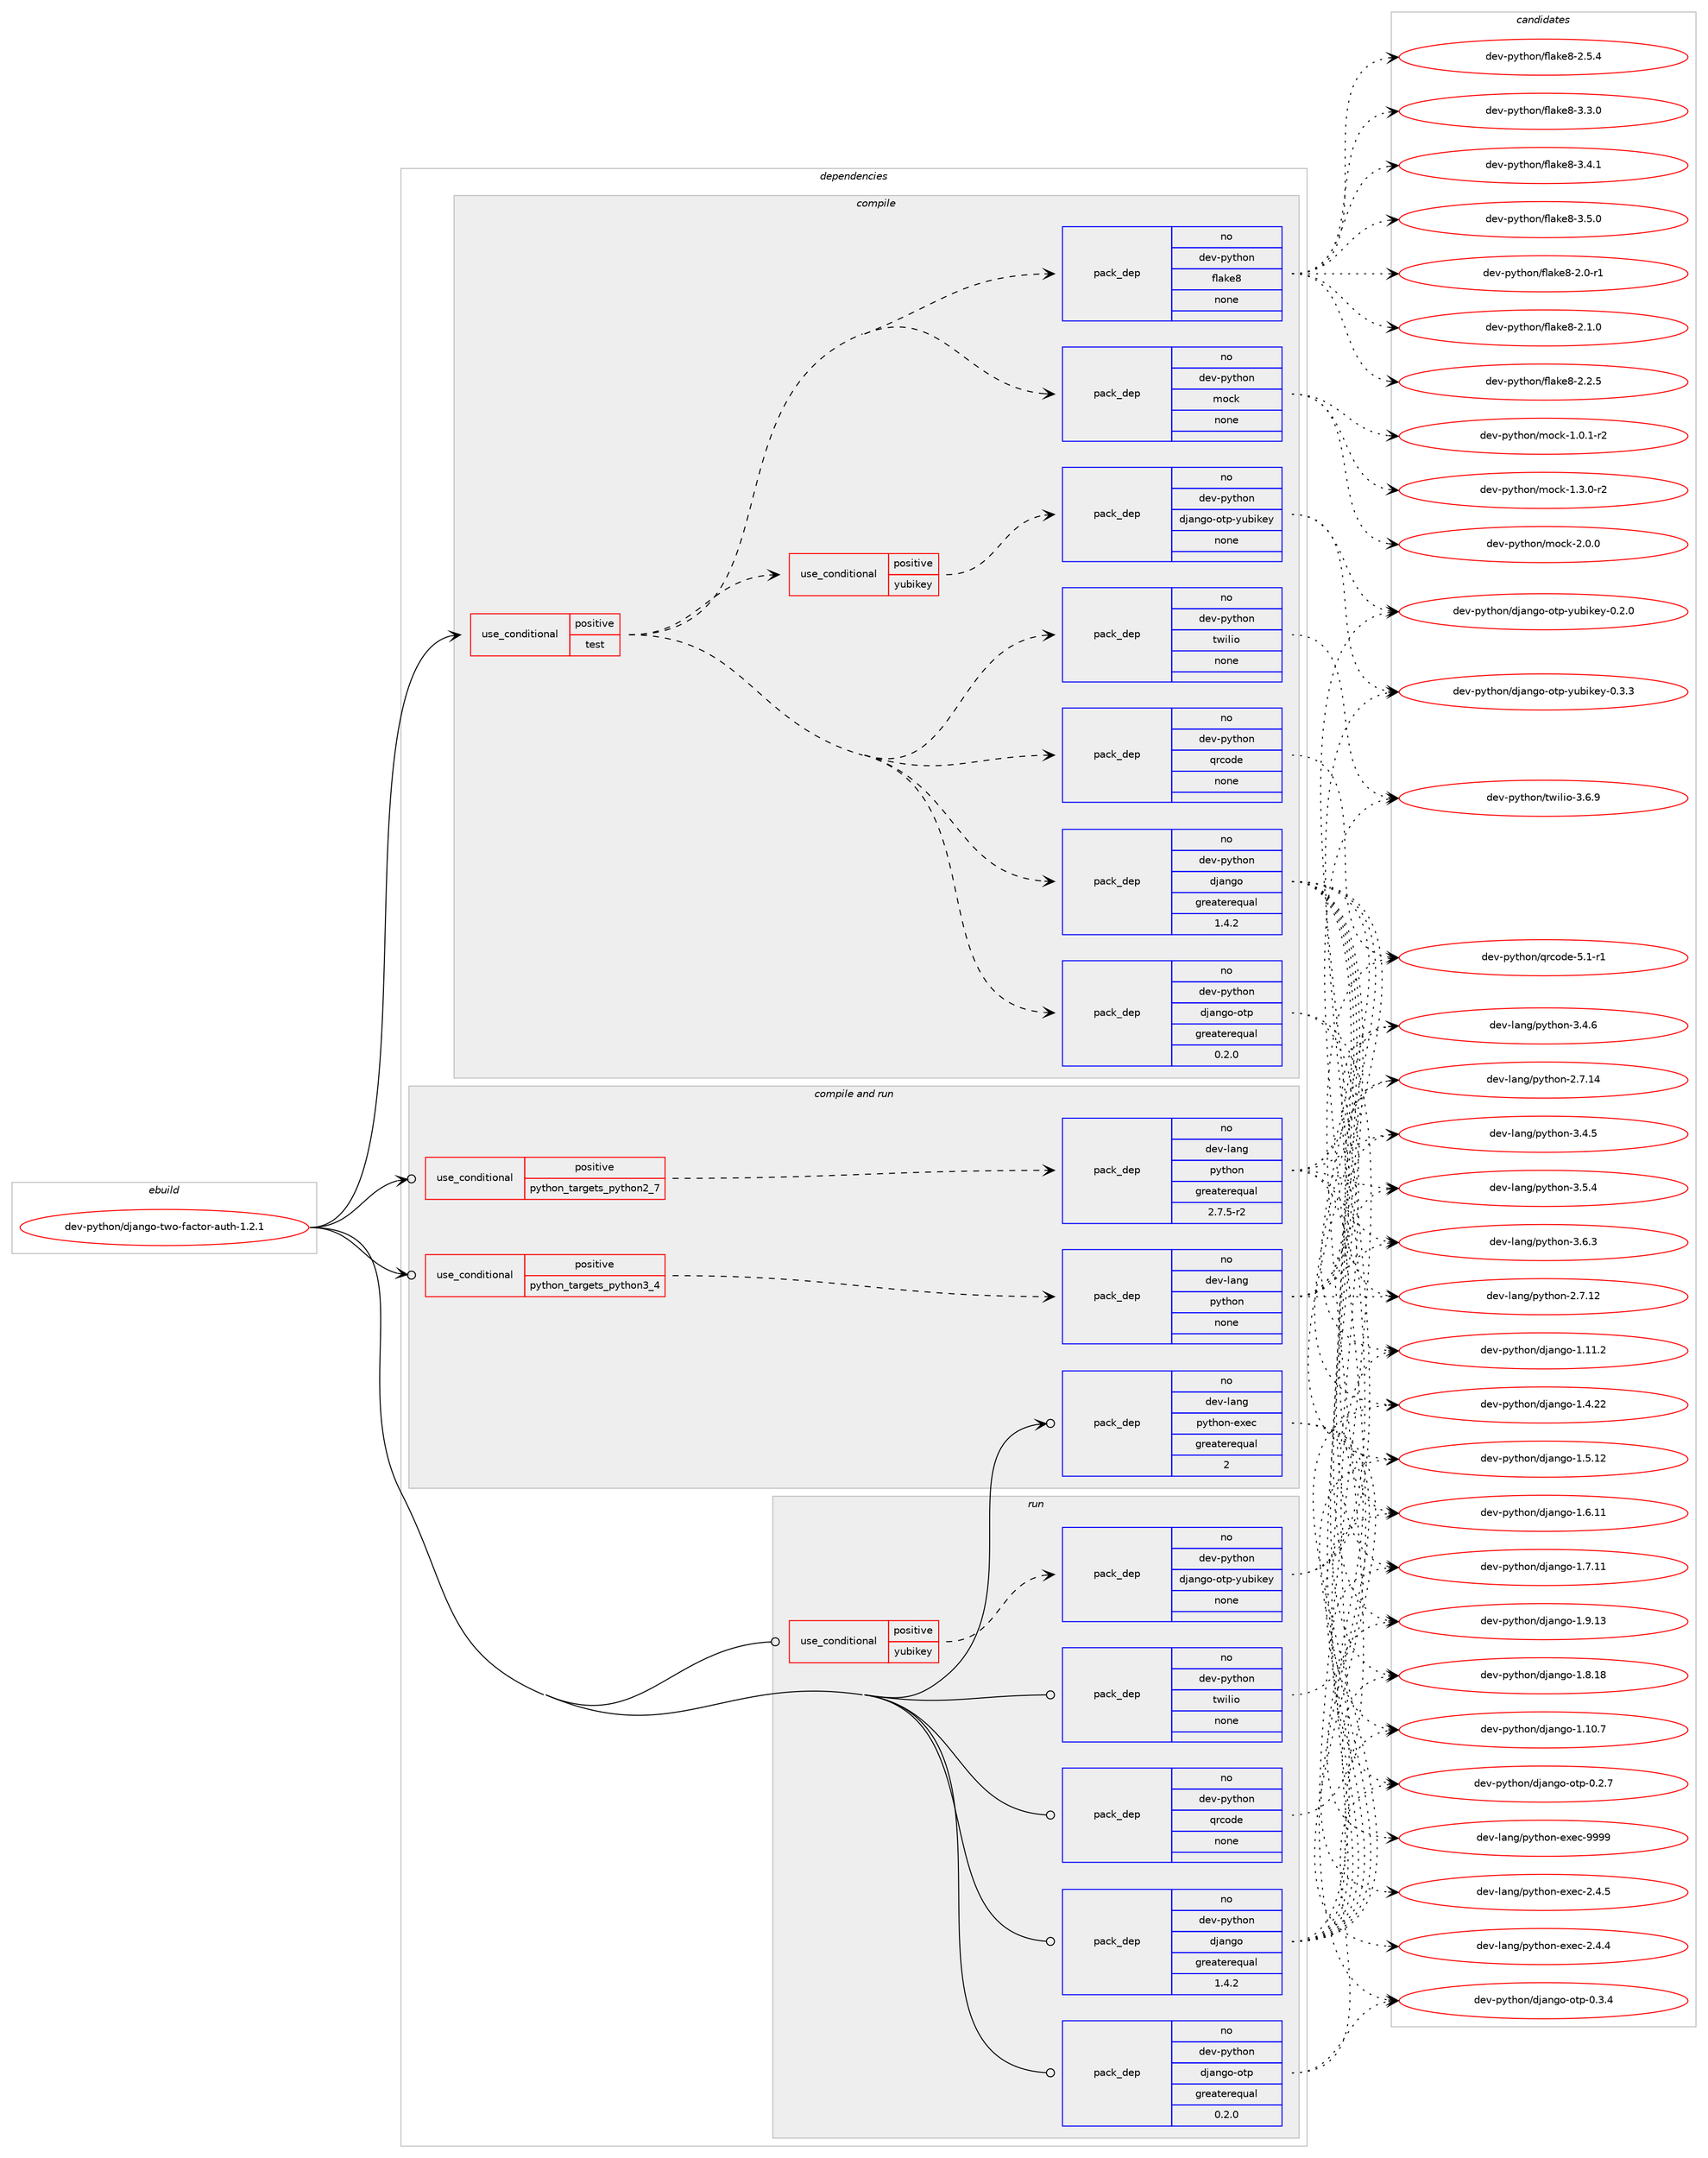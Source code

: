 digraph prolog {

# *************
# Graph options
# *************

newrank=true;
concentrate=true;
compound=true;
graph [rankdir=LR,fontname=Helvetica,fontsize=10,ranksep=1.5];#, ranksep=2.5, nodesep=0.2];
edge  [arrowhead=vee];
node  [fontname=Helvetica,fontsize=10];

# **********
# The ebuild
# **********

subgraph cluster_leftcol {
color=gray;
rank=same;
label=<<i>ebuild</i>>;
id [label="dev-python/django-two-factor-auth-1.2.1", color=red, width=4, href="../dev-python/django-two-factor-auth-1.2.1.svg"];
}

# ****************
# The dependencies
# ****************

subgraph cluster_midcol {
color=gray;
label=<<i>dependencies</i>>;
subgraph cluster_compile {
fillcolor="#eeeeee";
style=filled;
label=<<i>compile</i>>;
subgraph cond31938 {
dependency154589 [label=<<TABLE BORDER="0" CELLBORDER="1" CELLSPACING="0" CELLPADDING="4"><TR><TD ROWSPAN="3" CELLPADDING="10">use_conditional</TD></TR><TR><TD>positive</TD></TR><TR><TD>test</TD></TR></TABLE>>, shape=none, color=red];
subgraph pack118819 {
dependency154590 [label=<<TABLE BORDER="0" CELLBORDER="1" CELLSPACING="0" CELLPADDING="4" WIDTH="220"><TR><TD ROWSPAN="6" CELLPADDING="30">pack_dep</TD></TR><TR><TD WIDTH="110">no</TD></TR><TR><TD>dev-python</TD></TR><TR><TD>flake8</TD></TR><TR><TD>none</TD></TR><TR><TD></TD></TR></TABLE>>, shape=none, color=blue];
}
dependency154589:e -> dependency154590:w [weight=20,style="dashed",arrowhead="vee"];
subgraph pack118820 {
dependency154591 [label=<<TABLE BORDER="0" CELLBORDER="1" CELLSPACING="0" CELLPADDING="4" WIDTH="220"><TR><TD ROWSPAN="6" CELLPADDING="30">pack_dep</TD></TR><TR><TD WIDTH="110">no</TD></TR><TR><TD>dev-python</TD></TR><TR><TD>mock</TD></TR><TR><TD>none</TD></TR><TR><TD></TD></TR></TABLE>>, shape=none, color=blue];
}
dependency154589:e -> dependency154591:w [weight=20,style="dashed",arrowhead="vee"];
subgraph pack118821 {
dependency154592 [label=<<TABLE BORDER="0" CELLBORDER="1" CELLSPACING="0" CELLPADDING="4" WIDTH="220"><TR><TD ROWSPAN="6" CELLPADDING="30">pack_dep</TD></TR><TR><TD WIDTH="110">no</TD></TR><TR><TD>dev-python</TD></TR><TR><TD>django</TD></TR><TR><TD>greaterequal</TD></TR><TR><TD>1.4.2</TD></TR></TABLE>>, shape=none, color=blue];
}
dependency154589:e -> dependency154592:w [weight=20,style="dashed",arrowhead="vee"];
subgraph pack118822 {
dependency154593 [label=<<TABLE BORDER="0" CELLBORDER="1" CELLSPACING="0" CELLPADDING="4" WIDTH="220"><TR><TD ROWSPAN="6" CELLPADDING="30">pack_dep</TD></TR><TR><TD WIDTH="110">no</TD></TR><TR><TD>dev-python</TD></TR><TR><TD>django-otp</TD></TR><TR><TD>greaterequal</TD></TR><TR><TD>0.2.0</TD></TR></TABLE>>, shape=none, color=blue];
}
dependency154589:e -> dependency154593:w [weight=20,style="dashed",arrowhead="vee"];
subgraph pack118823 {
dependency154594 [label=<<TABLE BORDER="0" CELLBORDER="1" CELLSPACING="0" CELLPADDING="4" WIDTH="220"><TR><TD ROWSPAN="6" CELLPADDING="30">pack_dep</TD></TR><TR><TD WIDTH="110">no</TD></TR><TR><TD>dev-python</TD></TR><TR><TD>qrcode</TD></TR><TR><TD>none</TD></TR><TR><TD></TD></TR></TABLE>>, shape=none, color=blue];
}
dependency154589:e -> dependency154594:w [weight=20,style="dashed",arrowhead="vee"];
subgraph pack118824 {
dependency154595 [label=<<TABLE BORDER="0" CELLBORDER="1" CELLSPACING="0" CELLPADDING="4" WIDTH="220"><TR><TD ROWSPAN="6" CELLPADDING="30">pack_dep</TD></TR><TR><TD WIDTH="110">no</TD></TR><TR><TD>dev-python</TD></TR><TR><TD>twilio</TD></TR><TR><TD>none</TD></TR><TR><TD></TD></TR></TABLE>>, shape=none, color=blue];
}
dependency154589:e -> dependency154595:w [weight=20,style="dashed",arrowhead="vee"];
subgraph cond31939 {
dependency154596 [label=<<TABLE BORDER="0" CELLBORDER="1" CELLSPACING="0" CELLPADDING="4"><TR><TD ROWSPAN="3" CELLPADDING="10">use_conditional</TD></TR><TR><TD>positive</TD></TR><TR><TD>yubikey</TD></TR></TABLE>>, shape=none, color=red];
subgraph pack118825 {
dependency154597 [label=<<TABLE BORDER="0" CELLBORDER="1" CELLSPACING="0" CELLPADDING="4" WIDTH="220"><TR><TD ROWSPAN="6" CELLPADDING="30">pack_dep</TD></TR><TR><TD WIDTH="110">no</TD></TR><TR><TD>dev-python</TD></TR><TR><TD>django-otp-yubikey</TD></TR><TR><TD>none</TD></TR><TR><TD></TD></TR></TABLE>>, shape=none, color=blue];
}
dependency154596:e -> dependency154597:w [weight=20,style="dashed",arrowhead="vee"];
}
dependency154589:e -> dependency154596:w [weight=20,style="dashed",arrowhead="vee"];
}
id:e -> dependency154589:w [weight=20,style="solid",arrowhead="vee"];
}
subgraph cluster_compileandrun {
fillcolor="#eeeeee";
style=filled;
label=<<i>compile and run</i>>;
subgraph cond31940 {
dependency154598 [label=<<TABLE BORDER="0" CELLBORDER="1" CELLSPACING="0" CELLPADDING="4"><TR><TD ROWSPAN="3" CELLPADDING="10">use_conditional</TD></TR><TR><TD>positive</TD></TR><TR><TD>python_targets_python2_7</TD></TR></TABLE>>, shape=none, color=red];
subgraph pack118826 {
dependency154599 [label=<<TABLE BORDER="0" CELLBORDER="1" CELLSPACING="0" CELLPADDING="4" WIDTH="220"><TR><TD ROWSPAN="6" CELLPADDING="30">pack_dep</TD></TR><TR><TD WIDTH="110">no</TD></TR><TR><TD>dev-lang</TD></TR><TR><TD>python</TD></TR><TR><TD>greaterequal</TD></TR><TR><TD>2.7.5-r2</TD></TR></TABLE>>, shape=none, color=blue];
}
dependency154598:e -> dependency154599:w [weight=20,style="dashed",arrowhead="vee"];
}
id:e -> dependency154598:w [weight=20,style="solid",arrowhead="odotvee"];
subgraph cond31941 {
dependency154600 [label=<<TABLE BORDER="0" CELLBORDER="1" CELLSPACING="0" CELLPADDING="4"><TR><TD ROWSPAN="3" CELLPADDING="10">use_conditional</TD></TR><TR><TD>positive</TD></TR><TR><TD>python_targets_python3_4</TD></TR></TABLE>>, shape=none, color=red];
subgraph pack118827 {
dependency154601 [label=<<TABLE BORDER="0" CELLBORDER="1" CELLSPACING="0" CELLPADDING="4" WIDTH="220"><TR><TD ROWSPAN="6" CELLPADDING="30">pack_dep</TD></TR><TR><TD WIDTH="110">no</TD></TR><TR><TD>dev-lang</TD></TR><TR><TD>python</TD></TR><TR><TD>none</TD></TR><TR><TD></TD></TR></TABLE>>, shape=none, color=blue];
}
dependency154600:e -> dependency154601:w [weight=20,style="dashed",arrowhead="vee"];
}
id:e -> dependency154600:w [weight=20,style="solid",arrowhead="odotvee"];
subgraph pack118828 {
dependency154602 [label=<<TABLE BORDER="0" CELLBORDER="1" CELLSPACING="0" CELLPADDING="4" WIDTH="220"><TR><TD ROWSPAN="6" CELLPADDING="30">pack_dep</TD></TR><TR><TD WIDTH="110">no</TD></TR><TR><TD>dev-lang</TD></TR><TR><TD>python-exec</TD></TR><TR><TD>greaterequal</TD></TR><TR><TD>2</TD></TR></TABLE>>, shape=none, color=blue];
}
id:e -> dependency154602:w [weight=20,style="solid",arrowhead="odotvee"];
}
subgraph cluster_run {
fillcolor="#eeeeee";
style=filled;
label=<<i>run</i>>;
subgraph cond31942 {
dependency154603 [label=<<TABLE BORDER="0" CELLBORDER="1" CELLSPACING="0" CELLPADDING="4"><TR><TD ROWSPAN="3" CELLPADDING="10">use_conditional</TD></TR><TR><TD>positive</TD></TR><TR><TD>yubikey</TD></TR></TABLE>>, shape=none, color=red];
subgraph pack118829 {
dependency154604 [label=<<TABLE BORDER="0" CELLBORDER="1" CELLSPACING="0" CELLPADDING="4" WIDTH="220"><TR><TD ROWSPAN="6" CELLPADDING="30">pack_dep</TD></TR><TR><TD WIDTH="110">no</TD></TR><TR><TD>dev-python</TD></TR><TR><TD>django-otp-yubikey</TD></TR><TR><TD>none</TD></TR><TR><TD></TD></TR></TABLE>>, shape=none, color=blue];
}
dependency154603:e -> dependency154604:w [weight=20,style="dashed",arrowhead="vee"];
}
id:e -> dependency154603:w [weight=20,style="solid",arrowhead="odot"];
subgraph pack118830 {
dependency154605 [label=<<TABLE BORDER="0" CELLBORDER="1" CELLSPACING="0" CELLPADDING="4" WIDTH="220"><TR><TD ROWSPAN="6" CELLPADDING="30">pack_dep</TD></TR><TR><TD WIDTH="110">no</TD></TR><TR><TD>dev-python</TD></TR><TR><TD>django</TD></TR><TR><TD>greaterequal</TD></TR><TR><TD>1.4.2</TD></TR></TABLE>>, shape=none, color=blue];
}
id:e -> dependency154605:w [weight=20,style="solid",arrowhead="odot"];
subgraph pack118831 {
dependency154606 [label=<<TABLE BORDER="0" CELLBORDER="1" CELLSPACING="0" CELLPADDING="4" WIDTH="220"><TR><TD ROWSPAN="6" CELLPADDING="30">pack_dep</TD></TR><TR><TD WIDTH="110">no</TD></TR><TR><TD>dev-python</TD></TR><TR><TD>django-otp</TD></TR><TR><TD>greaterequal</TD></TR><TR><TD>0.2.0</TD></TR></TABLE>>, shape=none, color=blue];
}
id:e -> dependency154606:w [weight=20,style="solid",arrowhead="odot"];
subgraph pack118832 {
dependency154607 [label=<<TABLE BORDER="0" CELLBORDER="1" CELLSPACING="0" CELLPADDING="4" WIDTH="220"><TR><TD ROWSPAN="6" CELLPADDING="30">pack_dep</TD></TR><TR><TD WIDTH="110">no</TD></TR><TR><TD>dev-python</TD></TR><TR><TD>qrcode</TD></TR><TR><TD>none</TD></TR><TR><TD></TD></TR></TABLE>>, shape=none, color=blue];
}
id:e -> dependency154607:w [weight=20,style="solid",arrowhead="odot"];
subgraph pack118833 {
dependency154608 [label=<<TABLE BORDER="0" CELLBORDER="1" CELLSPACING="0" CELLPADDING="4" WIDTH="220"><TR><TD ROWSPAN="6" CELLPADDING="30">pack_dep</TD></TR><TR><TD WIDTH="110">no</TD></TR><TR><TD>dev-python</TD></TR><TR><TD>twilio</TD></TR><TR><TD>none</TD></TR><TR><TD></TD></TR></TABLE>>, shape=none, color=blue];
}
id:e -> dependency154608:w [weight=20,style="solid",arrowhead="odot"];
}
}

# **************
# The candidates
# **************

subgraph cluster_choices {
rank=same;
color=gray;
label=<<i>candidates</i>>;

subgraph choice118819 {
color=black;
nodesep=1;
choice10010111845112121116104111110471021089710710156455046484511449 [label="dev-python/flake8-2.0-r1", color=red, width=4,href="../dev-python/flake8-2.0-r1.svg"];
choice10010111845112121116104111110471021089710710156455046494648 [label="dev-python/flake8-2.1.0", color=red, width=4,href="../dev-python/flake8-2.1.0.svg"];
choice10010111845112121116104111110471021089710710156455046504653 [label="dev-python/flake8-2.2.5", color=red, width=4,href="../dev-python/flake8-2.2.5.svg"];
choice10010111845112121116104111110471021089710710156455046534652 [label="dev-python/flake8-2.5.4", color=red, width=4,href="../dev-python/flake8-2.5.4.svg"];
choice10010111845112121116104111110471021089710710156455146514648 [label="dev-python/flake8-3.3.0", color=red, width=4,href="../dev-python/flake8-3.3.0.svg"];
choice10010111845112121116104111110471021089710710156455146524649 [label="dev-python/flake8-3.4.1", color=red, width=4,href="../dev-python/flake8-3.4.1.svg"];
choice10010111845112121116104111110471021089710710156455146534648 [label="dev-python/flake8-3.5.0", color=red, width=4,href="../dev-python/flake8-3.5.0.svg"];
dependency154590:e -> choice10010111845112121116104111110471021089710710156455046484511449:w [style=dotted,weight="100"];
dependency154590:e -> choice10010111845112121116104111110471021089710710156455046494648:w [style=dotted,weight="100"];
dependency154590:e -> choice10010111845112121116104111110471021089710710156455046504653:w [style=dotted,weight="100"];
dependency154590:e -> choice10010111845112121116104111110471021089710710156455046534652:w [style=dotted,weight="100"];
dependency154590:e -> choice10010111845112121116104111110471021089710710156455146514648:w [style=dotted,weight="100"];
dependency154590:e -> choice10010111845112121116104111110471021089710710156455146524649:w [style=dotted,weight="100"];
dependency154590:e -> choice10010111845112121116104111110471021089710710156455146534648:w [style=dotted,weight="100"];
}
subgraph choice118820 {
color=black;
nodesep=1;
choice1001011184511212111610411111047109111991074549464846494511450 [label="dev-python/mock-1.0.1-r2", color=red, width=4,href="../dev-python/mock-1.0.1-r2.svg"];
choice1001011184511212111610411111047109111991074549465146484511450 [label="dev-python/mock-1.3.0-r2", color=red, width=4,href="../dev-python/mock-1.3.0-r2.svg"];
choice100101118451121211161041111104710911199107455046484648 [label="dev-python/mock-2.0.0", color=red, width=4,href="../dev-python/mock-2.0.0.svg"];
dependency154591:e -> choice1001011184511212111610411111047109111991074549464846494511450:w [style=dotted,weight="100"];
dependency154591:e -> choice1001011184511212111610411111047109111991074549465146484511450:w [style=dotted,weight="100"];
dependency154591:e -> choice100101118451121211161041111104710911199107455046484648:w [style=dotted,weight="100"];
}
subgraph choice118821 {
color=black;
nodesep=1;
choice10010111845112121116104111110471001069711010311145494649484655 [label="dev-python/django-1.10.7", color=red, width=4,href="../dev-python/django-1.10.7.svg"];
choice10010111845112121116104111110471001069711010311145494649494650 [label="dev-python/django-1.11.2", color=red, width=4,href="../dev-python/django-1.11.2.svg"];
choice10010111845112121116104111110471001069711010311145494652465050 [label="dev-python/django-1.4.22", color=red, width=4,href="../dev-python/django-1.4.22.svg"];
choice10010111845112121116104111110471001069711010311145494653464950 [label="dev-python/django-1.5.12", color=red, width=4,href="../dev-python/django-1.5.12.svg"];
choice10010111845112121116104111110471001069711010311145494654464949 [label="dev-python/django-1.6.11", color=red, width=4,href="../dev-python/django-1.6.11.svg"];
choice10010111845112121116104111110471001069711010311145494655464949 [label="dev-python/django-1.7.11", color=red, width=4,href="../dev-python/django-1.7.11.svg"];
choice10010111845112121116104111110471001069711010311145494656464956 [label="dev-python/django-1.8.18", color=red, width=4,href="../dev-python/django-1.8.18.svg"];
choice10010111845112121116104111110471001069711010311145494657464951 [label="dev-python/django-1.9.13", color=red, width=4,href="../dev-python/django-1.9.13.svg"];
dependency154592:e -> choice10010111845112121116104111110471001069711010311145494649484655:w [style=dotted,weight="100"];
dependency154592:e -> choice10010111845112121116104111110471001069711010311145494649494650:w [style=dotted,weight="100"];
dependency154592:e -> choice10010111845112121116104111110471001069711010311145494652465050:w [style=dotted,weight="100"];
dependency154592:e -> choice10010111845112121116104111110471001069711010311145494653464950:w [style=dotted,weight="100"];
dependency154592:e -> choice10010111845112121116104111110471001069711010311145494654464949:w [style=dotted,weight="100"];
dependency154592:e -> choice10010111845112121116104111110471001069711010311145494655464949:w [style=dotted,weight="100"];
dependency154592:e -> choice10010111845112121116104111110471001069711010311145494656464956:w [style=dotted,weight="100"];
dependency154592:e -> choice10010111845112121116104111110471001069711010311145494657464951:w [style=dotted,weight="100"];
}
subgraph choice118822 {
color=black;
nodesep=1;
choice10010111845112121116104111110471001069711010311145111116112454846504655 [label="dev-python/django-otp-0.2.7", color=red, width=4,href="../dev-python/django-otp-0.2.7.svg"];
choice10010111845112121116104111110471001069711010311145111116112454846514652 [label="dev-python/django-otp-0.3.4", color=red, width=4,href="../dev-python/django-otp-0.3.4.svg"];
dependency154593:e -> choice10010111845112121116104111110471001069711010311145111116112454846504655:w [style=dotted,weight="100"];
dependency154593:e -> choice10010111845112121116104111110471001069711010311145111116112454846514652:w [style=dotted,weight="100"];
}
subgraph choice118823 {
color=black;
nodesep=1;
choice100101118451121211161041111104711311499111100101455346494511449 [label="dev-python/qrcode-5.1-r1", color=red, width=4,href="../dev-python/qrcode-5.1-r1.svg"];
dependency154594:e -> choice100101118451121211161041111104711311499111100101455346494511449:w [style=dotted,weight="100"];
}
subgraph choice118824 {
color=black;
nodesep=1;
choice1001011184511212111610411111047116119105108105111455146544657 [label="dev-python/twilio-3.6.9", color=red, width=4,href="../dev-python/twilio-3.6.9.svg"];
dependency154595:e -> choice1001011184511212111610411111047116119105108105111455146544657:w [style=dotted,weight="100"];
}
subgraph choice118825 {
color=black;
nodesep=1;
choice100101118451121211161041111104710010697110103111451111161124512111798105107101121454846504648 [label="dev-python/django-otp-yubikey-0.2.0", color=red, width=4,href="../dev-python/django-otp-yubikey-0.2.0.svg"];
choice100101118451121211161041111104710010697110103111451111161124512111798105107101121454846514651 [label="dev-python/django-otp-yubikey-0.3.3", color=red, width=4,href="../dev-python/django-otp-yubikey-0.3.3.svg"];
dependency154597:e -> choice100101118451121211161041111104710010697110103111451111161124512111798105107101121454846504648:w [style=dotted,weight="100"];
dependency154597:e -> choice100101118451121211161041111104710010697110103111451111161124512111798105107101121454846514651:w [style=dotted,weight="100"];
}
subgraph choice118826 {
color=black;
nodesep=1;
choice10010111845108971101034711212111610411111045504655464950 [label="dev-lang/python-2.7.12", color=red, width=4,href="../dev-lang/python-2.7.12.svg"];
choice10010111845108971101034711212111610411111045504655464952 [label="dev-lang/python-2.7.14", color=red, width=4,href="../dev-lang/python-2.7.14.svg"];
choice100101118451089711010347112121116104111110455146524653 [label="dev-lang/python-3.4.5", color=red, width=4,href="../dev-lang/python-3.4.5.svg"];
choice100101118451089711010347112121116104111110455146524654 [label="dev-lang/python-3.4.6", color=red, width=4,href="../dev-lang/python-3.4.6.svg"];
choice100101118451089711010347112121116104111110455146534652 [label="dev-lang/python-3.5.4", color=red, width=4,href="../dev-lang/python-3.5.4.svg"];
choice100101118451089711010347112121116104111110455146544651 [label="dev-lang/python-3.6.3", color=red, width=4,href="../dev-lang/python-3.6.3.svg"];
dependency154599:e -> choice10010111845108971101034711212111610411111045504655464950:w [style=dotted,weight="100"];
dependency154599:e -> choice10010111845108971101034711212111610411111045504655464952:w [style=dotted,weight="100"];
dependency154599:e -> choice100101118451089711010347112121116104111110455146524653:w [style=dotted,weight="100"];
dependency154599:e -> choice100101118451089711010347112121116104111110455146524654:w [style=dotted,weight="100"];
dependency154599:e -> choice100101118451089711010347112121116104111110455146534652:w [style=dotted,weight="100"];
dependency154599:e -> choice100101118451089711010347112121116104111110455146544651:w [style=dotted,weight="100"];
}
subgraph choice118827 {
color=black;
nodesep=1;
choice10010111845108971101034711212111610411111045504655464950 [label="dev-lang/python-2.7.12", color=red, width=4,href="../dev-lang/python-2.7.12.svg"];
choice10010111845108971101034711212111610411111045504655464952 [label="dev-lang/python-2.7.14", color=red, width=4,href="../dev-lang/python-2.7.14.svg"];
choice100101118451089711010347112121116104111110455146524653 [label="dev-lang/python-3.4.5", color=red, width=4,href="../dev-lang/python-3.4.5.svg"];
choice100101118451089711010347112121116104111110455146524654 [label="dev-lang/python-3.4.6", color=red, width=4,href="../dev-lang/python-3.4.6.svg"];
choice100101118451089711010347112121116104111110455146534652 [label="dev-lang/python-3.5.4", color=red, width=4,href="../dev-lang/python-3.5.4.svg"];
choice100101118451089711010347112121116104111110455146544651 [label="dev-lang/python-3.6.3", color=red, width=4,href="../dev-lang/python-3.6.3.svg"];
dependency154601:e -> choice10010111845108971101034711212111610411111045504655464950:w [style=dotted,weight="100"];
dependency154601:e -> choice10010111845108971101034711212111610411111045504655464952:w [style=dotted,weight="100"];
dependency154601:e -> choice100101118451089711010347112121116104111110455146524653:w [style=dotted,weight="100"];
dependency154601:e -> choice100101118451089711010347112121116104111110455146524654:w [style=dotted,weight="100"];
dependency154601:e -> choice100101118451089711010347112121116104111110455146534652:w [style=dotted,weight="100"];
dependency154601:e -> choice100101118451089711010347112121116104111110455146544651:w [style=dotted,weight="100"];
}
subgraph choice118828 {
color=black;
nodesep=1;
choice1001011184510897110103471121211161041111104510112010199455046524652 [label="dev-lang/python-exec-2.4.4", color=red, width=4,href="../dev-lang/python-exec-2.4.4.svg"];
choice1001011184510897110103471121211161041111104510112010199455046524653 [label="dev-lang/python-exec-2.4.5", color=red, width=4,href="../dev-lang/python-exec-2.4.5.svg"];
choice10010111845108971101034711212111610411111045101120101994557575757 [label="dev-lang/python-exec-9999", color=red, width=4,href="../dev-lang/python-exec-9999.svg"];
dependency154602:e -> choice1001011184510897110103471121211161041111104510112010199455046524652:w [style=dotted,weight="100"];
dependency154602:e -> choice1001011184510897110103471121211161041111104510112010199455046524653:w [style=dotted,weight="100"];
dependency154602:e -> choice10010111845108971101034711212111610411111045101120101994557575757:w [style=dotted,weight="100"];
}
subgraph choice118829 {
color=black;
nodesep=1;
choice100101118451121211161041111104710010697110103111451111161124512111798105107101121454846504648 [label="dev-python/django-otp-yubikey-0.2.0", color=red, width=4,href="../dev-python/django-otp-yubikey-0.2.0.svg"];
choice100101118451121211161041111104710010697110103111451111161124512111798105107101121454846514651 [label="dev-python/django-otp-yubikey-0.3.3", color=red, width=4,href="../dev-python/django-otp-yubikey-0.3.3.svg"];
dependency154604:e -> choice100101118451121211161041111104710010697110103111451111161124512111798105107101121454846504648:w [style=dotted,weight="100"];
dependency154604:e -> choice100101118451121211161041111104710010697110103111451111161124512111798105107101121454846514651:w [style=dotted,weight="100"];
}
subgraph choice118830 {
color=black;
nodesep=1;
choice10010111845112121116104111110471001069711010311145494649484655 [label="dev-python/django-1.10.7", color=red, width=4,href="../dev-python/django-1.10.7.svg"];
choice10010111845112121116104111110471001069711010311145494649494650 [label="dev-python/django-1.11.2", color=red, width=4,href="../dev-python/django-1.11.2.svg"];
choice10010111845112121116104111110471001069711010311145494652465050 [label="dev-python/django-1.4.22", color=red, width=4,href="../dev-python/django-1.4.22.svg"];
choice10010111845112121116104111110471001069711010311145494653464950 [label="dev-python/django-1.5.12", color=red, width=4,href="../dev-python/django-1.5.12.svg"];
choice10010111845112121116104111110471001069711010311145494654464949 [label="dev-python/django-1.6.11", color=red, width=4,href="../dev-python/django-1.6.11.svg"];
choice10010111845112121116104111110471001069711010311145494655464949 [label="dev-python/django-1.7.11", color=red, width=4,href="../dev-python/django-1.7.11.svg"];
choice10010111845112121116104111110471001069711010311145494656464956 [label="dev-python/django-1.8.18", color=red, width=4,href="../dev-python/django-1.8.18.svg"];
choice10010111845112121116104111110471001069711010311145494657464951 [label="dev-python/django-1.9.13", color=red, width=4,href="../dev-python/django-1.9.13.svg"];
dependency154605:e -> choice10010111845112121116104111110471001069711010311145494649484655:w [style=dotted,weight="100"];
dependency154605:e -> choice10010111845112121116104111110471001069711010311145494649494650:w [style=dotted,weight="100"];
dependency154605:e -> choice10010111845112121116104111110471001069711010311145494652465050:w [style=dotted,weight="100"];
dependency154605:e -> choice10010111845112121116104111110471001069711010311145494653464950:w [style=dotted,weight="100"];
dependency154605:e -> choice10010111845112121116104111110471001069711010311145494654464949:w [style=dotted,weight="100"];
dependency154605:e -> choice10010111845112121116104111110471001069711010311145494655464949:w [style=dotted,weight="100"];
dependency154605:e -> choice10010111845112121116104111110471001069711010311145494656464956:w [style=dotted,weight="100"];
dependency154605:e -> choice10010111845112121116104111110471001069711010311145494657464951:w [style=dotted,weight="100"];
}
subgraph choice118831 {
color=black;
nodesep=1;
choice10010111845112121116104111110471001069711010311145111116112454846504655 [label="dev-python/django-otp-0.2.7", color=red, width=4,href="../dev-python/django-otp-0.2.7.svg"];
choice10010111845112121116104111110471001069711010311145111116112454846514652 [label="dev-python/django-otp-0.3.4", color=red, width=4,href="../dev-python/django-otp-0.3.4.svg"];
dependency154606:e -> choice10010111845112121116104111110471001069711010311145111116112454846504655:w [style=dotted,weight="100"];
dependency154606:e -> choice10010111845112121116104111110471001069711010311145111116112454846514652:w [style=dotted,weight="100"];
}
subgraph choice118832 {
color=black;
nodesep=1;
choice100101118451121211161041111104711311499111100101455346494511449 [label="dev-python/qrcode-5.1-r1", color=red, width=4,href="../dev-python/qrcode-5.1-r1.svg"];
dependency154607:e -> choice100101118451121211161041111104711311499111100101455346494511449:w [style=dotted,weight="100"];
}
subgraph choice118833 {
color=black;
nodesep=1;
choice1001011184511212111610411111047116119105108105111455146544657 [label="dev-python/twilio-3.6.9", color=red, width=4,href="../dev-python/twilio-3.6.9.svg"];
dependency154608:e -> choice1001011184511212111610411111047116119105108105111455146544657:w [style=dotted,weight="100"];
}
}

}
